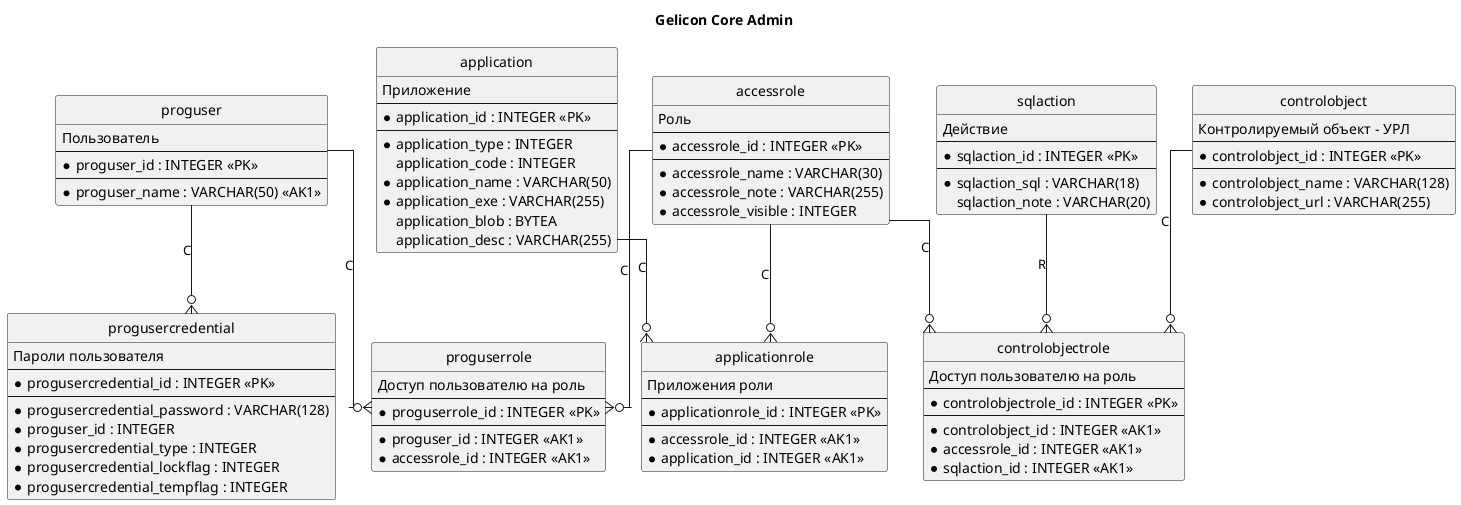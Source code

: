 @startuml
page 2x2
' Скрыть круг перед названием entity
hide circle

' Ломанные линии соединения
skinparam linetype ortho

title Gelicon Core Admin

entity proguser {
  Пользователь
  --
  * proguser_id : INTEGER <<PK>>
  --
  * proguser_name : VARCHAR(50) <<AK1>>
}

entity progusercredential {
  Пароли пользователя
  --
  * progusercredential_id : INTEGER <<PK>>
  --
  * progusercredential_password : VARCHAR(128)
  * proguser_id : INTEGER
  * progusercredential_type : INTEGER
  *	progusercredential_lockflag : INTEGER
  *	progusercredential_tempflag : INTEGER
}
proguser --o{ progusercredential : C

entity application {
  Приложение
  --
  * application_id : INTEGER <<PK>>
  --
  * application_type : INTEGER
    application_code : INTEGER
  * application_name : VARCHAR(50)
  * application_exe : VARCHAR(255)
  	application_blob : BYTEA
  	application_desc : VARCHAR(255)
}

entity accessrole {
  Роль
  --
  * accessrole_id : INTEGER <<PK>>
  --
  * accessrole_name : VARCHAR(30)
  * accessrole_note : VARCHAR(255)
  * accessrole_visible : INTEGER
}

entity applicationrole {
  Приложения роли
  --
  * applicationrole_id : INTEGER <<PK>>
  --
  * accessrole_id : INTEGER <<AK1>>
  * application_id : INTEGER <<AK1>>
}
accessrole --o{ applicationrole : C
application --o{ applicationrole : C

entity proguserrole {
  Доступ пользователю на роль
  --
  * proguserrole_id : INTEGER <<PK>>
  --
  * proguser_id : INTEGER <<AK1>>
  * accessrole_id : INTEGER <<AK1>>
}
proguser --o{ proguserrole : C
accessrole --o{ proguserrole : C

entity controlobject {
  Контролируемый объект - УРЛ
  --
  * controlobject_id : INTEGER <<PK>>
  --
  * controlobject_name : VARCHAR(128)
  * controlobject_url : VARCHAR(255)
}

entity sqlaction {
  Действие
  --
  * sqlaction_id : INTEGER <<PK>>
  --
  * sqlaction_sql : VARCHAR(18)
    sqlaction_note : VARCHAR(20)
}

entity controlobjectrole {
  Доступ пользователю на роль
  --
  * controlobjectrole_id : INTEGER <<PK>>
  --
  * controlobject_id : INTEGER <<AK1>>
  * accessrole_id : INTEGER <<AK1>>
  * sqlaction_id : INTEGER <<AK1>>
}
controlobject --o{ controlobjectrole : C
accessrole --o{ controlobjectrole : C
sqlaction --o{ controlobjectrole : R

@enduml